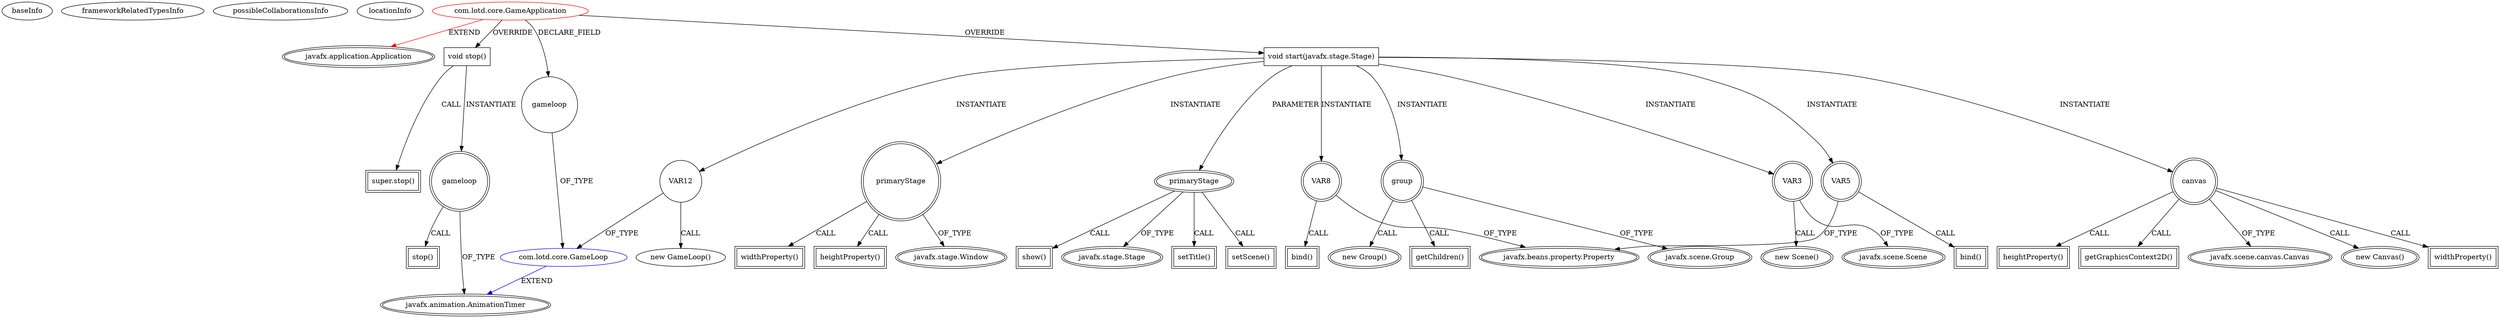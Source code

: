 digraph {
baseInfo[graphId=1107,category="extension_graph",isAnonymous=false,possibleRelation=true]
frameworkRelatedTypesInfo[0="javafx.application.Application"]
possibleCollaborationsInfo[0="1107~OVERRIDING_METHOD_DECLARATION-INSTANTIATION-FIELD_DECLARATION-~javafx.application.Application ~javafx.animation.AnimationTimer ~false~false"]
locationInfo[projectName="Quillraven-Legend-of-the-druids",filePath="/Quillraven-Legend-of-the-druids/Legend-of-the-druids-master/Legend of the Druids/src/com/lotd/core/GameApplication.java",contextSignature="GameApplication",graphId="1107"]
0[label="com.lotd.core.GameApplication",vertexType="ROOT_CLIENT_CLASS_DECLARATION",isFrameworkType=false,color=red]
1[label="javafx.application.Application",vertexType="FRAMEWORK_CLASS_TYPE",isFrameworkType=true,peripheries=2]
2[label="gameloop",vertexType="FIELD_DECLARATION",isFrameworkType=false,shape=circle]
3[label="com.lotd.core.GameLoop",vertexType="REFERENCE_CLIENT_CLASS_DECLARATION",isFrameworkType=false,color=blue]
4[label="javafx.animation.AnimationTimer",vertexType="FRAMEWORK_CLASS_TYPE",isFrameworkType=true,peripheries=2]
5[label="void start(javafx.stage.Stage)",vertexType="OVERRIDING_METHOD_DECLARATION",isFrameworkType=false,shape=box]
6[label="primaryStage",vertexType="PARAMETER_DECLARATION",isFrameworkType=true,peripheries=2]
7[label="javafx.stage.Stage",vertexType="FRAMEWORK_CLASS_TYPE",isFrameworkType=true,peripheries=2]
9[label="setTitle()",vertexType="INSIDE_CALL",isFrameworkType=true,peripheries=2,shape=box]
11[label="group",vertexType="VARIABLE_EXPRESION",isFrameworkType=true,peripheries=2,shape=circle]
12[label="javafx.scene.Group",vertexType="FRAMEWORK_CLASS_TYPE",isFrameworkType=true,peripheries=2]
10[label="new Group()",vertexType="CONSTRUCTOR_CALL",isFrameworkType=true,peripheries=2]
14[label="setScene()",vertexType="INSIDE_CALL",isFrameworkType=true,peripheries=2,shape=box]
16[label="VAR3",vertexType="VARIABLE_EXPRESION",isFrameworkType=true,peripheries=2,shape=circle]
17[label="javafx.scene.Scene",vertexType="FRAMEWORK_CLASS_TYPE",isFrameworkType=true,peripheries=2]
15[label="new Scene()",vertexType="CONSTRUCTOR_CALL",isFrameworkType=true,peripheries=2]
19[label="canvas",vertexType="VARIABLE_EXPRESION",isFrameworkType=true,peripheries=2,shape=circle]
20[label="javafx.scene.canvas.Canvas",vertexType="FRAMEWORK_CLASS_TYPE",isFrameworkType=true,peripheries=2]
18[label="new Canvas()",vertexType="CONSTRUCTOR_CALL",isFrameworkType=true,peripheries=2]
21[label="VAR5",vertexType="VARIABLE_EXPRESION",isFrameworkType=true,peripheries=2,shape=circle]
23[label="javafx.beans.property.Property",vertexType="FRAMEWORK_INTERFACE_TYPE",isFrameworkType=true,peripheries=2]
22[label="bind()",vertexType="INSIDE_CALL",isFrameworkType=true,peripheries=2,shape=box]
25[label="widthProperty()",vertexType="INSIDE_CALL",isFrameworkType=true,peripheries=2,shape=box]
26[label="primaryStage",vertexType="VARIABLE_EXPRESION",isFrameworkType=true,peripheries=2,shape=circle]
28[label="javafx.stage.Window",vertexType="FRAMEWORK_CLASS_TYPE",isFrameworkType=true,peripheries=2]
27[label="widthProperty()",vertexType="INSIDE_CALL",isFrameworkType=true,peripheries=2,shape=box]
29[label="VAR8",vertexType="VARIABLE_EXPRESION",isFrameworkType=true,peripheries=2,shape=circle]
30[label="bind()",vertexType="INSIDE_CALL",isFrameworkType=true,peripheries=2,shape=box]
33[label="heightProperty()",vertexType="INSIDE_CALL",isFrameworkType=true,peripheries=2,shape=box]
35[label="heightProperty()",vertexType="INSIDE_CALL",isFrameworkType=true,peripheries=2,shape=box]
37[label="getChildren()",vertexType="INSIDE_CALL",isFrameworkType=true,peripheries=2,shape=box]
39[label="VAR12",vertexType="VARIABLE_EXPRESION",isFrameworkType=false,shape=circle]
38[label="new GameLoop()",vertexType="CONSTRUCTOR_CALL",isFrameworkType=false]
42[label="getGraphicsContext2D()",vertexType="INSIDE_CALL",isFrameworkType=true,peripheries=2,shape=box]
44[label="show()",vertexType="INSIDE_CALL",isFrameworkType=true,peripheries=2,shape=box]
45[label="void stop()",vertexType="OVERRIDING_METHOD_DECLARATION",isFrameworkType=false,shape=box]
46[label="gameloop",vertexType="VARIABLE_EXPRESION",isFrameworkType=true,peripheries=2,shape=circle]
47[label="stop()",vertexType="INSIDE_CALL",isFrameworkType=true,peripheries=2,shape=box]
49[label="super.stop()",vertexType="SUPER_CALL",isFrameworkType=true,peripheries=2,shape=box]
0->1[label="EXTEND",color=red]
0->2[label="DECLARE_FIELD"]
3->4[label="EXTEND",color=blue]
2->3[label="OF_TYPE"]
0->5[label="OVERRIDE"]
6->7[label="OF_TYPE"]
5->6[label="PARAMETER"]
6->9[label="CALL"]
5->11[label="INSTANTIATE"]
11->12[label="OF_TYPE"]
11->10[label="CALL"]
6->14[label="CALL"]
5->16[label="INSTANTIATE"]
16->17[label="OF_TYPE"]
16->15[label="CALL"]
5->19[label="INSTANTIATE"]
19->20[label="OF_TYPE"]
19->18[label="CALL"]
5->21[label="INSTANTIATE"]
21->23[label="OF_TYPE"]
21->22[label="CALL"]
19->25[label="CALL"]
5->26[label="INSTANTIATE"]
26->28[label="OF_TYPE"]
26->27[label="CALL"]
5->29[label="INSTANTIATE"]
29->23[label="OF_TYPE"]
29->30[label="CALL"]
19->33[label="CALL"]
26->35[label="CALL"]
11->37[label="CALL"]
5->39[label="INSTANTIATE"]
39->3[label="OF_TYPE"]
39->38[label="CALL"]
19->42[label="CALL"]
6->44[label="CALL"]
0->45[label="OVERRIDE"]
45->46[label="INSTANTIATE"]
46->4[label="OF_TYPE"]
46->47[label="CALL"]
45->49[label="CALL"]
}
